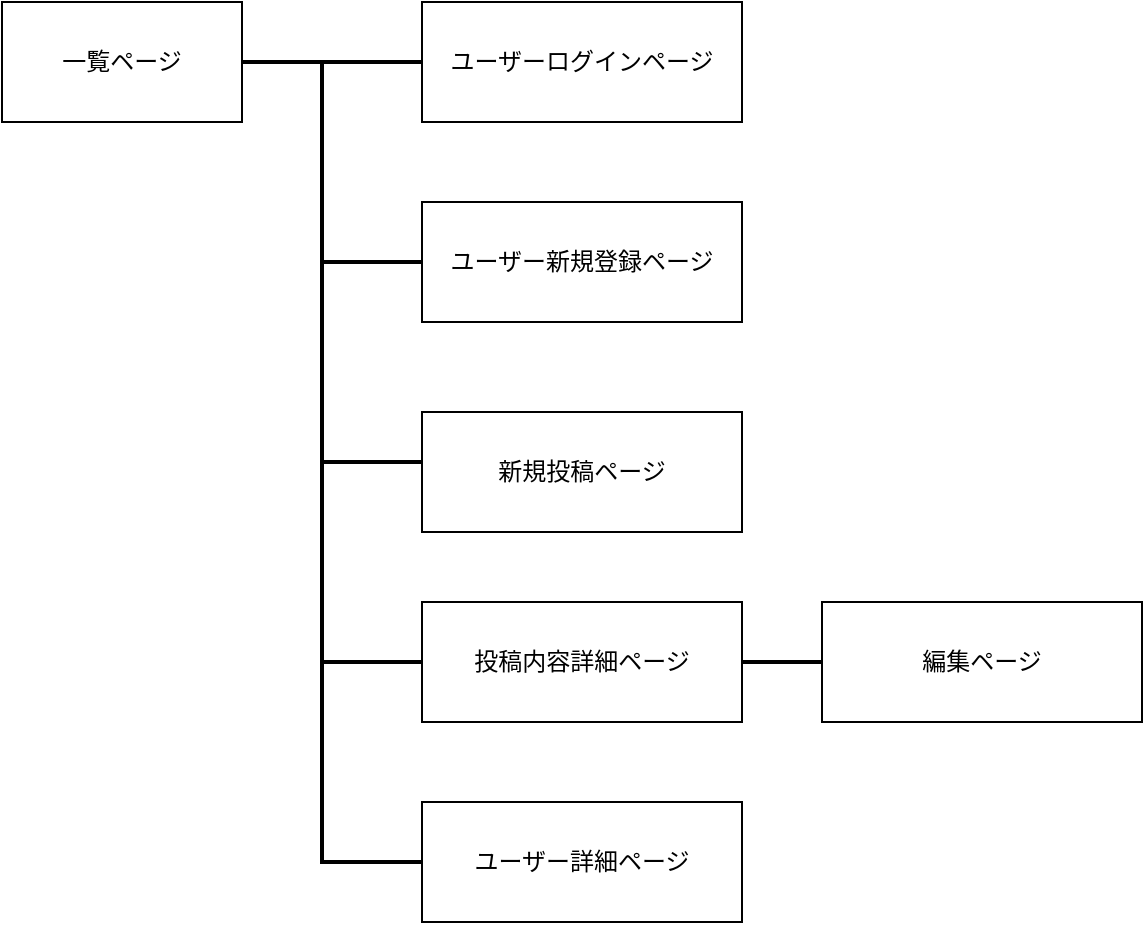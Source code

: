 <mxfile version="21.6.1" type="github">
  <diagram id="prtHgNgQTEPvFCAcTncT" name="Page-1">
    <mxGraphModel dx="880" dy="484" grid="1" gridSize="10" guides="1" tooltips="1" connect="1" arrows="1" fold="1" page="1" pageScale="1" pageWidth="827" pageHeight="1169" math="0" shadow="0">
      <root>
        <mxCell id="0" />
        <mxCell id="1" parent="0" />
        <mxCell id="Lvul272cgsA0bpO8FcA5-3" value="一覧ページ" style="rounded=0;whiteSpace=wrap;html=1;" vertex="1" parent="1">
          <mxGeometry x="30" y="80" width="120" height="60" as="geometry" />
        </mxCell>
        <mxCell id="Lvul272cgsA0bpO8FcA5-5" value="ユーザーログインページ" style="rounded=0;whiteSpace=wrap;html=1;" vertex="1" parent="1">
          <mxGeometry x="240" y="80" width="160" height="60" as="geometry" />
        </mxCell>
        <mxCell id="Lvul272cgsA0bpO8FcA5-8" value="ユーザー新規登録ページ" style="rounded=0;whiteSpace=wrap;html=1;" vertex="1" parent="1">
          <mxGeometry x="240" y="180" width="160" height="60" as="geometry" />
        </mxCell>
        <mxCell id="Lvul272cgsA0bpO8FcA5-11" style="edgeStyle=orthogonalEdgeStyle;rounded=0;orthogonalLoop=1;jettySize=auto;html=1;exitX=0.5;exitY=0;exitDx=0;exitDy=0;exitPerimeter=0;entryX=0.5;entryY=0;entryDx=0;entryDy=0;entryPerimeter=0;" edge="1" parent="1">
          <mxGeometry relative="1" as="geometry">
            <mxPoint x="225" y="260" as="sourcePoint" />
            <mxPoint x="225" y="260" as="targetPoint" />
          </mxGeometry>
        </mxCell>
        <mxCell id="Lvul272cgsA0bpO8FcA5-22" value="" style="line;strokeWidth=2;html=1;perimeter=backbonePerimeter;points=[];outlineConnect=0;" vertex="1" parent="1">
          <mxGeometry x="150" y="105" width="40" height="10" as="geometry" />
        </mxCell>
        <mxCell id="Lvul272cgsA0bpO8FcA5-28" value="新規投稿ページ" style="rounded=0;whiteSpace=wrap;html=1;" vertex="1" parent="1">
          <mxGeometry x="240" y="285" width="160" height="60" as="geometry" />
        </mxCell>
        <mxCell id="Lvul272cgsA0bpO8FcA5-29" value="投稿内容詳細ページ" style="rounded=0;whiteSpace=wrap;html=1;" vertex="1" parent="1">
          <mxGeometry x="240" y="380" width="160" height="60" as="geometry" />
        </mxCell>
        <mxCell id="Lvul272cgsA0bpO8FcA5-37" value="編集ページ" style="rounded=0;whiteSpace=wrap;html=1;" vertex="1" parent="1">
          <mxGeometry x="440" y="380" width="160" height="60" as="geometry" />
        </mxCell>
        <mxCell id="Lvul272cgsA0bpO8FcA5-39" value="" style="strokeWidth=2;html=1;shape=mxgraph.flowchart.annotation_1;align=left;pointerEvents=1;" vertex="1" parent="1">
          <mxGeometry x="190" y="110" width="50" height="100" as="geometry" />
        </mxCell>
        <mxCell id="Lvul272cgsA0bpO8FcA5-40" value="" style="strokeWidth=2;html=1;shape=mxgraph.flowchart.annotation_1;align=left;pointerEvents=1;" vertex="1" parent="1">
          <mxGeometry x="190" y="210" width="50" height="100" as="geometry" />
        </mxCell>
        <mxCell id="Lvul272cgsA0bpO8FcA5-44" value="ユーザー詳細ページ" style="rounded=0;whiteSpace=wrap;html=1;" vertex="1" parent="1">
          <mxGeometry x="240" y="480" width="160" height="60" as="geometry" />
        </mxCell>
        <mxCell id="Lvul272cgsA0bpO8FcA5-49" value="" style="line;strokeWidth=2;html=1;perimeter=backbonePerimeter;points=[];outlineConnect=0;" vertex="1" parent="1">
          <mxGeometry x="400" y="405" width="40" height="10" as="geometry" />
        </mxCell>
        <mxCell id="Lvul272cgsA0bpO8FcA5-50" value="" style="strokeWidth=2;html=1;shape=mxgraph.flowchart.annotation_1;align=left;pointerEvents=1;" vertex="1" parent="1">
          <mxGeometry x="190" y="310" width="50" height="100" as="geometry" />
        </mxCell>
        <mxCell id="Lvul272cgsA0bpO8FcA5-51" value="" style="strokeWidth=2;html=1;shape=mxgraph.flowchart.annotation_1;align=left;pointerEvents=1;" vertex="1" parent="1">
          <mxGeometry x="190" y="410" width="50" height="100" as="geometry" />
        </mxCell>
      </root>
    </mxGraphModel>
  </diagram>
</mxfile>
